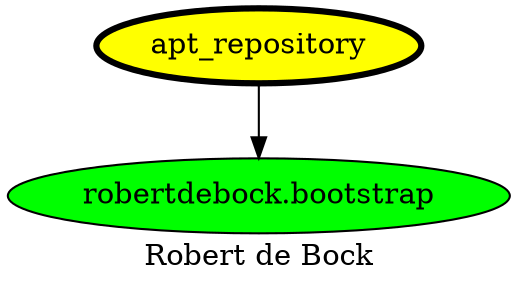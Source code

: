 digraph PhiloDilemma {
  label = "Robert de Bock" ;
  overlap=false
  {
    "apt_repository" [fillcolor=yellow style=filled penwidth=3]
    "robertdebock.bootstrap" [fillcolor=green style=filled]
  }
  "apt_repository" -> "robertdebock.bootstrap"
}
